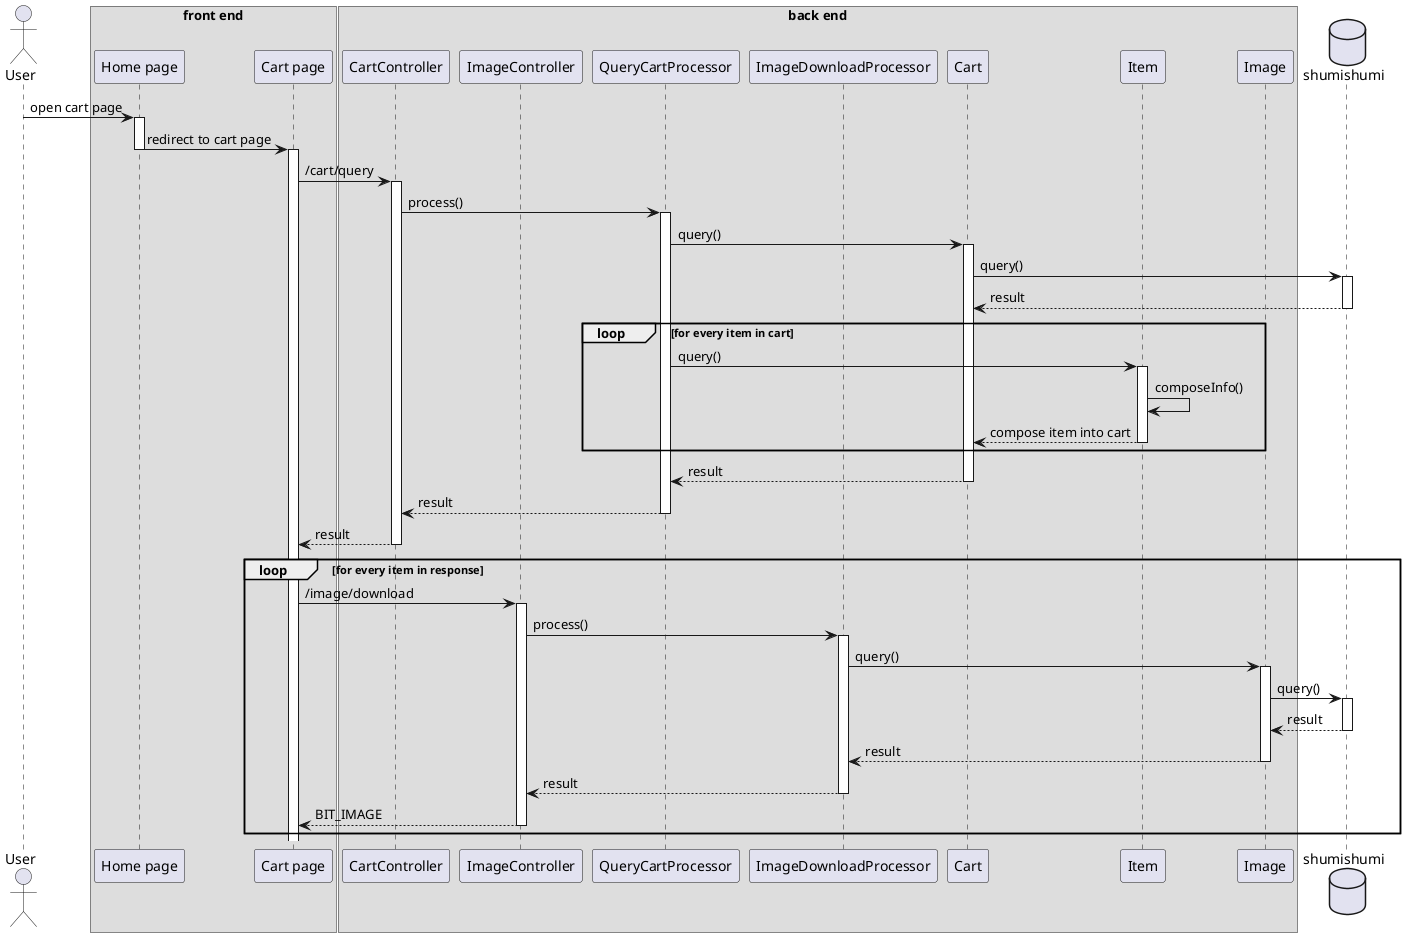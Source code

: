 @startuml template
'autonumber 1.1.1

actor User as u

box "front end"
participant "Home page" as home
participant "Cart page" as cart
end box

box "back end"
participant CartController as cc
participant ImageController as imc

participant QueryCartProcessor as queryproc
participant ImageDownloadProcessor as downproc

participant Cart as cm

participant Item as im
participant Image as img
end box

database shumishumi as db

u -> home++ : open cart page
home -> cart --++ : redirect to cart page
cart -> cc++ : /cart/query
cc -> queryproc++ : process()
queryproc -> cm++ : query()
cm -> db++ : query()
return result
loop for every item in cart
    queryproc -> im++ : query()
    im -> im : composeInfo()
    im --> cm : compose item into cart
    deactivate im
end

return result
return result
return result

loop for every item in response
    cart -> imc++ : /image/download
    imc -> downproc++ : process()
    downproc -> img++ : query()
    img -> db++ : query()
    return result
    return result
    return result
    return BIT_IMAGE
end

@enduml